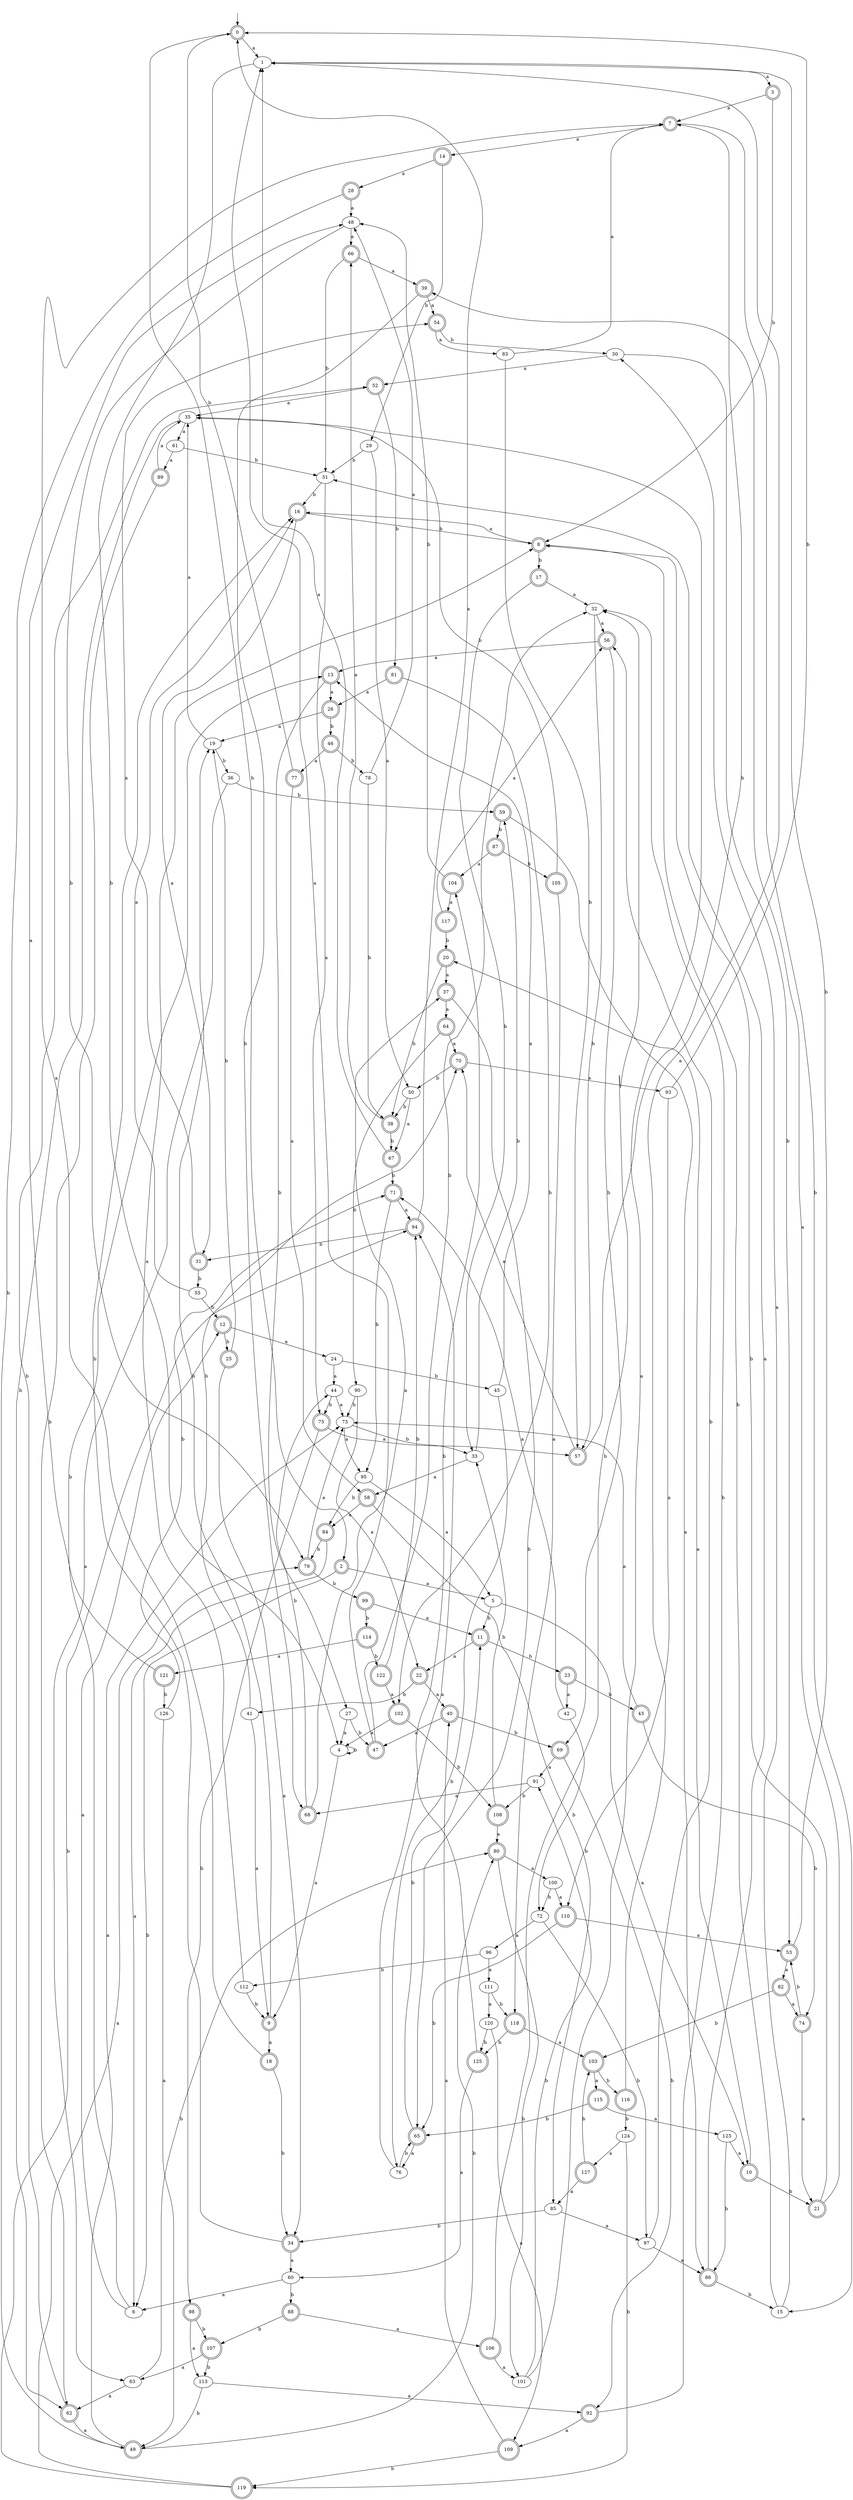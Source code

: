 digraph RandomDFA {
  __start0 [label="", shape=none];
  __start0 -> 0 [label=""];
  0 [shape=circle] [shape=doublecircle]
  0 -> 1 [label="a"]
  0 -> 2 [label="b"]
  1
  1 -> 3 [label="a"]
  1 -> 4 [label="b"]
  2 [shape=doublecircle]
  2 -> 5 [label="a"]
  2 -> 6 [label="b"]
  3 [shape=doublecircle]
  3 -> 7 [label="a"]
  3 -> 8 [label="b"]
  4
  4 -> 9 [label="a"]
  4 -> 4 [label="b"]
  5
  5 -> 10 [label="a"]
  5 -> 11 [label="b"]
  6
  6 -> 12 [label="a"]
  6 -> 13 [label="b"]
  7 [shape=doublecircle]
  7 -> 14 [label="a"]
  7 -> 15 [label="b"]
  8 [shape=doublecircle]
  8 -> 16 [label="a"]
  8 -> 17 [label="b"]
  9 [shape=doublecircle]
  9 -> 18 [label="a"]
  9 -> 19 [label="b"]
  10 [shape=doublecircle]
  10 -> 20 [label="a"]
  10 -> 21 [label="b"]
  11 [shape=doublecircle]
  11 -> 22 [label="a"]
  11 -> 23 [label="b"]
  12 [shape=doublecircle]
  12 -> 24 [label="a"]
  12 -> 25 [label="b"]
  13 [shape=doublecircle]
  13 -> 26 [label="a"]
  13 -> 27 [label="b"]
  14 [shape=doublecircle]
  14 -> 28 [label="a"]
  14 -> 29 [label="b"]
  15
  15 -> 30 [label="a"]
  15 -> 8 [label="b"]
  16 [shape=doublecircle]
  16 -> 31 [label="a"]
  16 -> 8 [label="b"]
  17 [shape=doublecircle]
  17 -> 32 [label="a"]
  17 -> 33 [label="b"]
  18 [shape=doublecircle]
  18 -> 7 [label="a"]
  18 -> 34 [label="b"]
  19
  19 -> 35 [label="a"]
  19 -> 36 [label="b"]
  20 [shape=doublecircle]
  20 -> 37 [label="a"]
  20 -> 38 [label="b"]
  21 [shape=doublecircle]
  21 -> 39 [label="a"]
  21 -> 8 [label="b"]
  22 [shape=doublecircle]
  22 -> 40 [label="a"]
  22 -> 41 [label="b"]
  23 [shape=doublecircle]
  23 -> 42 [label="a"]
  23 -> 43 [label="b"]
  24
  24 -> 44 [label="a"]
  24 -> 45 [label="b"]
  25 [shape=doublecircle]
  25 -> 34 [label="a"]
  25 -> 19 [label="b"]
  26 [shape=doublecircle]
  26 -> 19 [label="a"]
  26 -> 46 [label="b"]
  27
  27 -> 4 [label="a"]
  27 -> 47 [label="b"]
  28 [shape=doublecircle]
  28 -> 48 [label="a"]
  28 -> 49 [label="b"]
  29
  29 -> 50 [label="a"]
  29 -> 51 [label="b"]
  30
  30 -> 52 [label="a"]
  30 -> 53 [label="b"]
  31 [shape=doublecircle]
  31 -> 54 [label="a"]
  31 -> 55 [label="b"]
  32
  32 -> 56 [label="a"]
  32 -> 57 [label="b"]
  33
  33 -> 58 [label="a"]
  33 -> 59 [label="b"]
  34 [shape=doublecircle]
  34 -> 60 [label="a"]
  34 -> 16 [label="b"]
  35
  35 -> 61 [label="a"]
  35 -> 62 [label="b"]
  36
  36 -> 63 [label="a"]
  36 -> 59 [label="b"]
  37 [shape=doublecircle]
  37 -> 64 [label="a"]
  37 -> 65 [label="b"]
  38 [shape=doublecircle]
  38 -> 66 [label="a"]
  38 -> 67 [label="b"]
  39 [shape=doublecircle]
  39 -> 54 [label="a"]
  39 -> 68 [label="b"]
  40 [shape=doublecircle]
  40 -> 47 [label="a"]
  40 -> 69 [label="b"]
  41
  41 -> 9 [label="a"]
  41 -> 70 [label="b"]
  42
  42 -> 71 [label="a"]
  42 -> 72 [label="b"]
  43 [shape=doublecircle]
  43 -> 73 [label="a"]
  43 -> 74 [label="b"]
  44
  44 -> 73 [label="a"]
  44 -> 75 [label="b"]
  45
  45 -> 13 [label="a"]
  45 -> 76 [label="b"]
  46 [shape=doublecircle]
  46 -> 77 [label="a"]
  46 -> 78 [label="b"]
  47 [shape=doublecircle]
  47 -> 1 [label="a"]
  47 -> 32 [label="b"]
  48
  48 -> 66 [label="a"]
  48 -> 79 [label="b"]
  49 [shape=doublecircle]
  49 -> 73 [label="a"]
  49 -> 80 [label="b"]
  50
  50 -> 67 [label="a"]
  50 -> 38 [label="b"]
  51
  51 -> 75 [label="a"]
  51 -> 16 [label="b"]
  52 [shape=doublecircle]
  52 -> 35 [label="a"]
  52 -> 81 [label="b"]
  53 [shape=doublecircle]
  53 -> 82 [label="a"]
  53 -> 1 [label="b"]
  54 [shape=doublecircle]
  54 -> 83 [label="a"]
  54 -> 30 [label="b"]
  55
  55 -> 16 [label="a"]
  55 -> 12 [label="b"]
  56 [shape=doublecircle]
  56 -> 13 [label="a"]
  56 -> 69 [label="b"]
  57 [shape=doublecircle]
  57 -> 70 [label="a"]
  57 -> 7 [label="b"]
  58 [shape=doublecircle]
  58 -> 84 [label="a"]
  58 -> 85 [label="b"]
  59 [shape=doublecircle]
  59 -> 86 [label="a"]
  59 -> 87 [label="b"]
  60
  60 -> 6 [label="a"]
  60 -> 88 [label="b"]
  61
  61 -> 89 [label="a"]
  61 -> 51 [label="b"]
  62 [shape=doublecircle]
  62 -> 49 [label="a"]
  62 -> 52 [label="b"]
  63
  63 -> 62 [label="a"]
  63 -> 80 [label="b"]
  64 [shape=doublecircle]
  64 -> 70 [label="a"]
  64 -> 90 [label="b"]
  65 [shape=doublecircle]
  65 -> 76 [label="a"]
  65 -> 11 [label="b"]
  66 [shape=doublecircle]
  66 -> 39 [label="a"]
  66 -> 51 [label="b"]
  67 [shape=doublecircle]
  67 -> 1 [label="a"]
  67 -> 71 [label="b"]
  68 [shape=doublecircle]
  68 -> 37 [label="a"]
  68 -> 44 [label="b"]
  69 [shape=doublecircle]
  69 -> 91 [label="a"]
  69 -> 92 [label="b"]
  70 [shape=doublecircle]
  70 -> 93 [label="a"]
  70 -> 50 [label="b"]
  71 [shape=doublecircle]
  71 -> 94 [label="a"]
  71 -> 95 [label="b"]
  72
  72 -> 96 [label="a"]
  72 -> 97 [label="b"]
  73
  73 -> 95 [label="a"]
  73 -> 33 [label="b"]
  74 [shape=doublecircle]
  74 -> 21 [label="a"]
  74 -> 53 [label="b"]
  75 [shape=doublecircle]
  75 -> 57 [label="a"]
  75 -> 98 [label="b"]
  76
  76 -> 94 [label="a"]
  76 -> 65 [label="b"]
  77 [shape=doublecircle]
  77 -> 58 [label="a"]
  77 -> 0 [label="b"]
  78
  78 -> 48 [label="a"]
  78 -> 38 [label="b"]
  79 [shape=doublecircle]
  79 -> 73 [label="a"]
  79 -> 99 [label="b"]
  80 [shape=doublecircle]
  80 -> 100 [label="a"]
  80 -> 101 [label="b"]
  81 [shape=doublecircle]
  81 -> 26 [label="a"]
  81 -> 102 [label="b"]
  82 [shape=doublecircle]
  82 -> 74 [label="a"]
  82 -> 103 [label="b"]
  83
  83 -> 7 [label="a"]
  83 -> 57 [label="b"]
  84 [shape=doublecircle]
  84 -> 6 [label="a"]
  84 -> 79 [label="b"]
  85
  85 -> 97 [label="a"]
  85 -> 34 [label="b"]
  86 [shape=doublecircle]
  86 -> 51 [label="a"]
  86 -> 15 [label="b"]
  87 [shape=doublecircle]
  87 -> 104 [label="a"]
  87 -> 105 [label="b"]
  88 [shape=doublecircle]
  88 -> 106 [label="a"]
  88 -> 107 [label="b"]
  89 [shape=doublecircle]
  89 -> 35 [label="a"]
  89 -> 62 [label="b"]
  90
  90 -> 22 [label="a"]
  90 -> 73 [label="b"]
  91
  91 -> 68 [label="a"]
  91 -> 108 [label="b"]
  92 [shape=doublecircle]
  92 -> 109 [label="a"]
  92 -> 32 [label="b"]
  93
  93 -> 110 [label="a"]
  93 -> 0 [label="b"]
  94 [shape=doublecircle]
  94 -> 0 [label="a"]
  94 -> 31 [label="b"]
  95
  95 -> 5 [label="a"]
  95 -> 84 [label="b"]
  96
  96 -> 111 [label="a"]
  96 -> 112 [label="b"]
  97
  97 -> 86 [label="a"]
  97 -> 56 [label="b"]
  98 [shape=doublecircle]
  98 -> 113 [label="a"]
  98 -> 107 [label="b"]
  99 [shape=doublecircle]
  99 -> 11 [label="a"]
  99 -> 114 [label="b"]
  100
  100 -> 110 [label="a"]
  100 -> 72 [label="b"]
  101
  101 -> 35 [label="a"]
  101 -> 91 [label="b"]
  102 [shape=doublecircle]
  102 -> 4 [label="a"]
  102 -> 108 [label="b"]
  103 [shape=doublecircle]
  103 -> 115 [label="a"]
  103 -> 116 [label="b"]
  104 [shape=doublecircle]
  104 -> 117 [label="a"]
  104 -> 48 [label="b"]
  105 [shape=doublecircle]
  105 -> 118 [label="a"]
  105 -> 35 [label="b"]
  106 [shape=doublecircle]
  106 -> 101 [label="a"]
  106 -> 32 [label="b"]
  107 [shape=doublecircle]
  107 -> 63 [label="a"]
  107 -> 113 [label="b"]
  108 [shape=doublecircle]
  108 -> 80 [label="a"]
  108 -> 33 [label="b"]
  109 [shape=doublecircle]
  109 -> 40 [label="a"]
  109 -> 119 [label="b"]
  110 [shape=doublecircle]
  110 -> 53 [label="a"]
  110 -> 65 [label="b"]
  111
  111 -> 120 [label="a"]
  111 -> 118 [label="b"]
  112
  112 -> 8 [label="a"]
  112 -> 9 [label="b"]
  113
  113 -> 92 [label="a"]
  113 -> 49 [label="b"]
  114 [shape=doublecircle]
  114 -> 121 [label="a"]
  114 -> 122 [label="b"]
  115 [shape=doublecircle]
  115 -> 123 [label="a"]
  115 -> 65 [label="b"]
  116 [shape=doublecircle]
  116 -> 1 [label="a"]
  116 -> 124 [label="b"]
  117 [shape=doublecircle]
  117 -> 56 [label="a"]
  117 -> 20 [label="b"]
  118 [shape=doublecircle]
  118 -> 103 [label="a"]
  118 -> 125 [label="b"]
  119 [shape=doublecircle]
  119 -> 79 [label="a"]
  119 -> 94 [label="b"]
  120
  120 -> 109 [label="a"]
  120 -> 125 [label="b"]
  121 [shape=doublecircle]
  121 -> 48 [label="a"]
  121 -> 126 [label="b"]
  122 [shape=doublecircle]
  122 -> 102 [label="a"]
  122 -> 94 [label="b"]
  123
  123 -> 10 [label="a"]
  123 -> 86 [label="b"]
  124
  124 -> 127 [label="a"]
  124 -> 119 [label="b"]
  125 [shape=doublecircle]
  125 -> 60 [label="a"]
  125 -> 104 [label="b"]
  126
  126 -> 49 [label="a"]
  126 -> 71 [label="b"]
  127 [shape=doublecircle]
  127 -> 85 [label="a"]
  127 -> 103 [label="b"]
}
